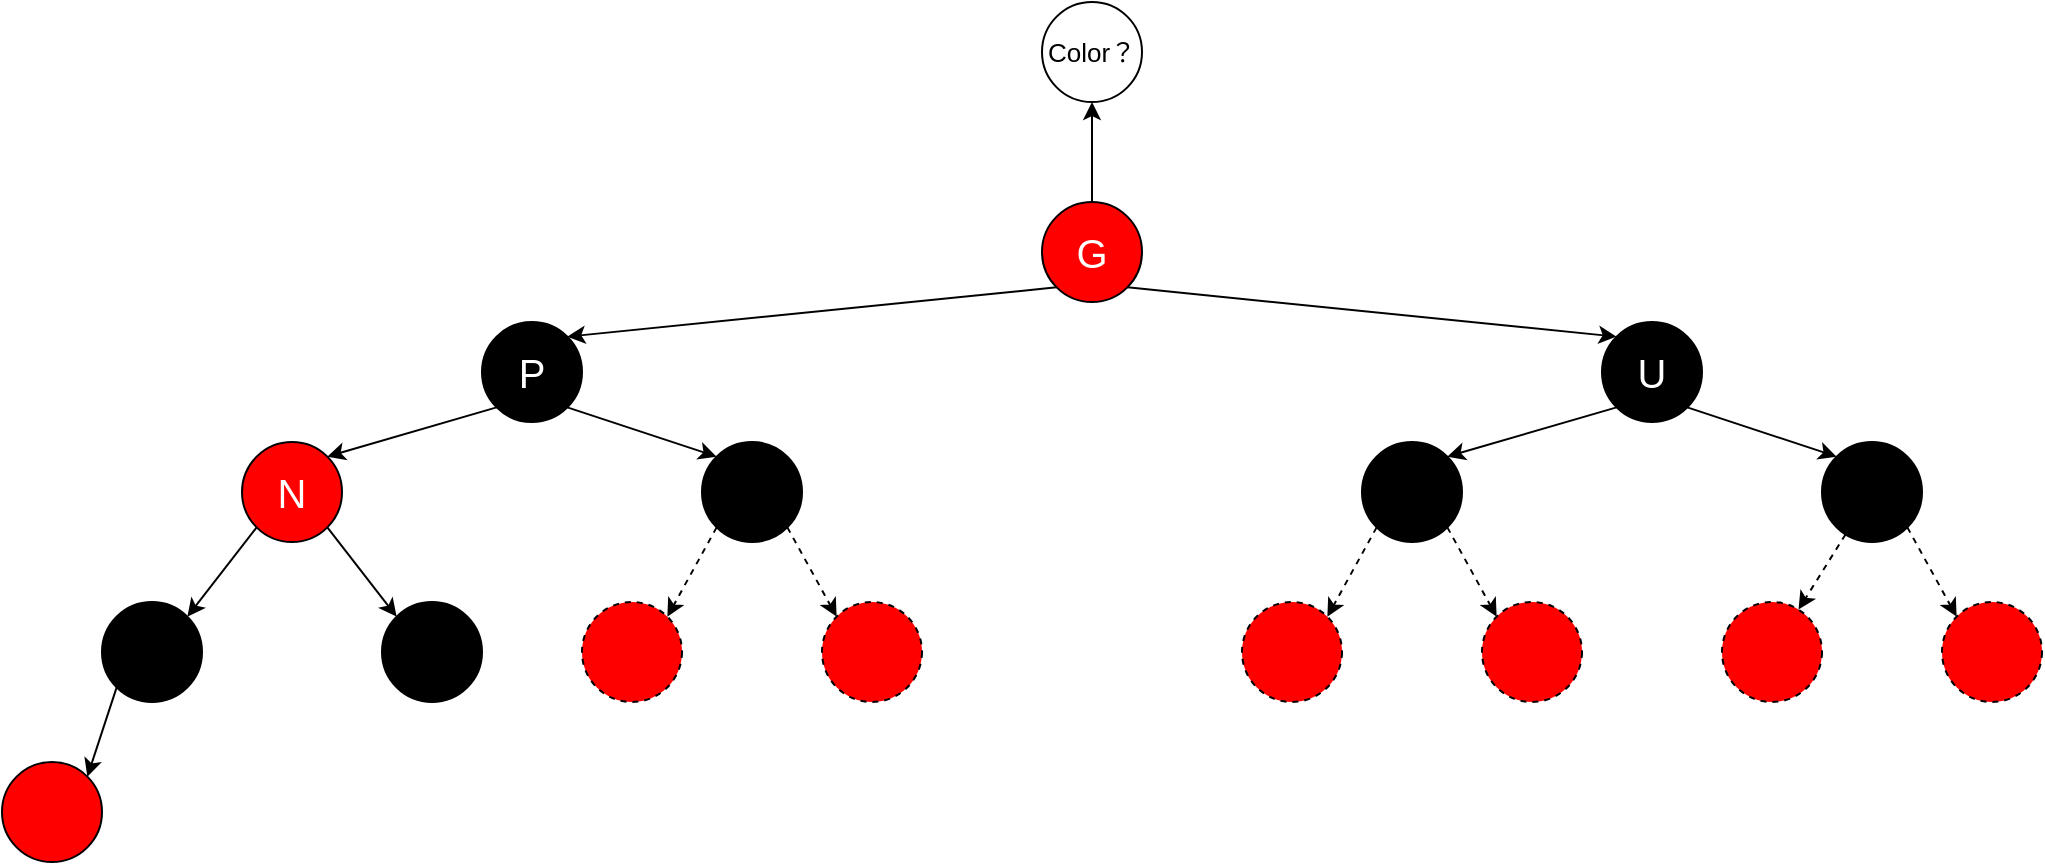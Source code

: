 <mxfile version="20.4.0" type="device"><diagram id="R-cHSDtUfPkVtpVSe-z4" name="Page-1"><mxGraphModel dx="1422" dy="1805" grid="1" gridSize="10" guides="1" tooltips="1" connect="1" arrows="1" fold="1" page="1" pageScale="1" pageWidth="850" pageHeight="1100" math="0" shadow="0"><root><mxCell id="0"/><mxCell id="1" parent="0"/><mxCell id="gJLooLLxW_zo6J-UF6FN-20" style="edgeStyle=none;rounded=0;orthogonalLoop=1;jettySize=auto;html=1;exitX=0;exitY=1;exitDx=0;exitDy=0;entryX=1;entryY=0;entryDx=0;entryDy=0;fontSize=20;fontColor=#000000;" edge="1" parent="1" source="gJLooLLxW_zo6J-UF6FN-16" target="gJLooLLxW_zo6J-UF6FN-17"><mxGeometry relative="1" as="geometry"/></mxCell><mxCell id="gJLooLLxW_zo6J-UF6FN-16" value="" style="ellipse;whiteSpace=wrap;html=1;aspect=fixed;fillColor=#000000;" vertex="1" parent="1"><mxGeometry x="760" y="160" width="50" height="50" as="geometry"/></mxCell><mxCell id="gJLooLLxW_zo6J-UF6FN-17" value="" style="ellipse;whiteSpace=wrap;html=1;aspect=fixed;fillColor=#FF0000;" vertex="1" parent="1"><mxGeometry x="710" y="240" width="50" height="50" as="geometry"/></mxCell><mxCell id="gJLooLLxW_zo6J-UF6FN-18" style="edgeStyle=none;rounded=0;orthogonalLoop=1;jettySize=auto;html=1;exitX=0;exitY=1;exitDx=0;exitDy=0;entryX=1;entryY=0;entryDx=0;entryDy=0;fontSize=20;fontColor=#000000;" edge="1" parent="1" source="gJLooLLxW_zo6J-UF6FN-19" target="gJLooLLxW_zo6J-UF6FN-16"><mxGeometry relative="1" as="geometry"/></mxCell><mxCell id="gJLooLLxW_zo6J-UF6FN-34" style="edgeStyle=none;rounded=0;orthogonalLoop=1;jettySize=auto;html=1;exitX=1;exitY=1;exitDx=0;exitDy=0;entryX=0;entryY=0;entryDx=0;entryDy=0;fontSize=20;fontColor=#000000;" edge="1" parent="1" source="gJLooLLxW_zo6J-UF6FN-19" target="gJLooLLxW_zo6J-UF6FN-33"><mxGeometry relative="1" as="geometry"/></mxCell><mxCell id="gJLooLLxW_zo6J-UF6FN-19" value="&lt;font color=&quot;#ffffff&quot;&gt;&lt;span style=&quot;font-size: 20px;&quot;&gt;N&lt;/span&gt;&lt;/font&gt;" style="ellipse;whiteSpace=wrap;html=1;aspect=fixed;fillColor=#FF0000;" vertex="1" parent="1"><mxGeometry x="830" y="80" width="50" height="50" as="geometry"/></mxCell><mxCell id="gJLooLLxW_zo6J-UF6FN-33" value="" style="ellipse;whiteSpace=wrap;html=1;aspect=fixed;fillColor=#000000;" vertex="1" parent="1"><mxGeometry x="900" y="160" width="50" height="50" as="geometry"/></mxCell><mxCell id="gJLooLLxW_zo6J-UF6FN-54" style="edgeStyle=none;rounded=0;orthogonalLoop=1;jettySize=auto;html=1;exitX=0;exitY=1;exitDx=0;exitDy=0;entryX=1;entryY=0;entryDx=0;entryDy=0;fontSize=20;fontColor=#FFFFFF;" edge="1" parent="1" source="gJLooLLxW_zo6J-UF6FN-53" target="gJLooLLxW_zo6J-UF6FN-19"><mxGeometry relative="1" as="geometry"/></mxCell><mxCell id="gJLooLLxW_zo6J-UF6FN-57" style="edgeStyle=none;rounded=0;orthogonalLoop=1;jettySize=auto;html=1;exitX=1;exitY=1;exitDx=0;exitDy=0;entryX=0;entryY=0;entryDx=0;entryDy=0;fontSize=20;fontColor=#FFFFFF;" edge="1" parent="1" source="gJLooLLxW_zo6J-UF6FN-53" target="gJLooLLxW_zo6J-UF6FN-56"><mxGeometry relative="1" as="geometry"/></mxCell><mxCell id="gJLooLLxW_zo6J-UF6FN-53" value="&lt;font color=&quot;#ffffff&quot; style=&quot;font-size: 20px;&quot;&gt;P&lt;/font&gt;" style="ellipse;whiteSpace=wrap;html=1;aspect=fixed;fillColor=#000000;" vertex="1" parent="1"><mxGeometry x="950" y="20" width="50" height="50" as="geometry"/></mxCell><mxCell id="gJLooLLxW_zo6J-UF6FN-59" style="edgeStyle=none;rounded=0;orthogonalLoop=1;jettySize=auto;html=1;exitX=0;exitY=1;exitDx=0;exitDy=0;entryX=1;entryY=0;entryDx=0;entryDy=0;fontSize=20;fontColor=#FFFFFF;dashed=1;" edge="1" parent="1" source="gJLooLLxW_zo6J-UF6FN-56" target="gJLooLLxW_zo6J-UF6FN-58"><mxGeometry relative="1" as="geometry"/></mxCell><mxCell id="gJLooLLxW_zo6J-UF6FN-61" style="edgeStyle=none;rounded=0;orthogonalLoop=1;jettySize=auto;html=1;exitX=1;exitY=1;exitDx=0;exitDy=0;entryX=0;entryY=0;entryDx=0;entryDy=0;dashed=1;fontSize=20;fontColor=#FFFFFF;" edge="1" parent="1" source="gJLooLLxW_zo6J-UF6FN-56" target="gJLooLLxW_zo6J-UF6FN-60"><mxGeometry relative="1" as="geometry"/></mxCell><mxCell id="gJLooLLxW_zo6J-UF6FN-56" value="" style="ellipse;whiteSpace=wrap;html=1;aspect=fixed;fillColor=#000000;" vertex="1" parent="1"><mxGeometry x="1060" y="80" width="50" height="50" as="geometry"/></mxCell><mxCell id="gJLooLLxW_zo6J-UF6FN-58" value="" style="ellipse;whiteSpace=wrap;html=1;aspect=fixed;fillColor=#FF0000;dashed=1;" vertex="1" parent="1"><mxGeometry x="1000" y="160" width="50" height="50" as="geometry"/></mxCell><mxCell id="gJLooLLxW_zo6J-UF6FN-60" value="" style="ellipse;whiteSpace=wrap;html=1;aspect=fixed;fillColor=#FF0000;dashed=1;" vertex="1" parent="1"><mxGeometry x="1120" y="160" width="50" height="50" as="geometry"/></mxCell><mxCell id="gJLooLLxW_zo6J-UF6FN-63" style="edgeStyle=none;rounded=0;orthogonalLoop=1;jettySize=auto;html=1;exitX=0;exitY=1;exitDx=0;exitDy=0;entryX=1;entryY=0;entryDx=0;entryDy=0;fontSize=20;fontColor=#FFFFFF;" edge="1" parent="1" source="gJLooLLxW_zo6J-UF6FN-62" target="gJLooLLxW_zo6J-UF6FN-53"><mxGeometry relative="1" as="geometry"/></mxCell><mxCell id="gJLooLLxW_zo6J-UF6FN-65" style="edgeStyle=none;rounded=0;orthogonalLoop=1;jettySize=auto;html=1;exitX=1;exitY=1;exitDx=0;exitDy=0;entryX=0;entryY=0;entryDx=0;entryDy=0;fontSize=20;fontColor=#FFFFFF;" edge="1" parent="1" source="gJLooLLxW_zo6J-UF6FN-62" target="gJLooLLxW_zo6J-UF6FN-64"><mxGeometry relative="1" as="geometry"/></mxCell><mxCell id="gJLooLLxW_zo6J-UF6FN-110" style="edgeStyle=none;rounded=0;orthogonalLoop=1;jettySize=auto;html=1;entryX=0.5;entryY=1;entryDx=0;entryDy=0;fontSize=13;fontColor=#000000;" edge="1" parent="1" source="gJLooLLxW_zo6J-UF6FN-62" target="gJLooLLxW_zo6J-UF6FN-109"><mxGeometry relative="1" as="geometry"/></mxCell><mxCell id="gJLooLLxW_zo6J-UF6FN-62" value="&lt;font style=&quot;font-size: 20px;&quot; color=&quot;#ffffff&quot;&gt;G&lt;/font&gt;" style="ellipse;whiteSpace=wrap;html=1;aspect=fixed;fillColor=#FF0000;" vertex="1" parent="1"><mxGeometry x="1230" y="-40" width="50" height="50" as="geometry"/></mxCell><mxCell id="gJLooLLxW_zo6J-UF6FN-67" style="edgeStyle=none;rounded=0;orthogonalLoop=1;jettySize=auto;html=1;exitX=0;exitY=1;exitDx=0;exitDy=0;entryX=1;entryY=0;entryDx=0;entryDy=0;fontSize=20;fontColor=#FFFFFF;" edge="1" parent="1" source="gJLooLLxW_zo6J-UF6FN-64" target="gJLooLLxW_zo6J-UF6FN-66"><mxGeometry relative="1" as="geometry"/></mxCell><mxCell id="gJLooLLxW_zo6J-UF6FN-69" style="edgeStyle=none;rounded=0;orthogonalLoop=1;jettySize=auto;html=1;exitX=1;exitY=1;exitDx=0;exitDy=0;entryX=0;entryY=0;entryDx=0;entryDy=0;fontSize=20;fontColor=#FFFFFF;" edge="1" parent="1" source="gJLooLLxW_zo6J-UF6FN-64" target="gJLooLLxW_zo6J-UF6FN-68"><mxGeometry relative="1" as="geometry"/></mxCell><mxCell id="gJLooLLxW_zo6J-UF6FN-64" value="&lt;font color=&quot;#ffffff&quot; style=&quot;font-size: 20px;&quot;&gt;U&lt;/font&gt;" style="ellipse;whiteSpace=wrap;html=1;aspect=fixed;fillColor=#000000;" vertex="1" parent="1"><mxGeometry x="1510" y="20" width="50" height="50" as="geometry"/></mxCell><mxCell id="gJLooLLxW_zo6J-UF6FN-71" style="edgeStyle=none;rounded=0;orthogonalLoop=1;jettySize=auto;html=1;exitX=0;exitY=1;exitDx=0;exitDy=0;entryX=1;entryY=0;entryDx=0;entryDy=0;fontSize=20;fontColor=#FFFFFF;dashed=1;" edge="1" parent="1" source="gJLooLLxW_zo6J-UF6FN-66" target="gJLooLLxW_zo6J-UF6FN-70"><mxGeometry relative="1" as="geometry"/></mxCell><mxCell id="gJLooLLxW_zo6J-UF6FN-73" style="edgeStyle=none;rounded=0;orthogonalLoop=1;jettySize=auto;html=1;exitX=1;exitY=1;exitDx=0;exitDy=0;entryX=0;entryY=0;entryDx=0;entryDy=0;dashed=1;fontSize=20;fontColor=#FFFFFF;" edge="1" parent="1" source="gJLooLLxW_zo6J-UF6FN-66" target="gJLooLLxW_zo6J-UF6FN-72"><mxGeometry relative="1" as="geometry"/></mxCell><mxCell id="gJLooLLxW_zo6J-UF6FN-66" value="" style="ellipse;whiteSpace=wrap;html=1;aspect=fixed;fillColor=#000000;" vertex="1" parent="1"><mxGeometry x="1390" y="80" width="50" height="50" as="geometry"/></mxCell><mxCell id="gJLooLLxW_zo6J-UF6FN-75" value="" style="edgeStyle=none;rounded=0;orthogonalLoop=1;jettySize=auto;html=1;dashed=1;fontSize=20;fontColor=#FFFFFF;" edge="1" parent="1" source="gJLooLLxW_zo6J-UF6FN-68" target="gJLooLLxW_zo6J-UF6FN-74"><mxGeometry relative="1" as="geometry"/></mxCell><mxCell id="gJLooLLxW_zo6J-UF6FN-77" style="edgeStyle=none;rounded=0;orthogonalLoop=1;jettySize=auto;html=1;exitX=1;exitY=1;exitDx=0;exitDy=0;entryX=0;entryY=0;entryDx=0;entryDy=0;dashed=1;fontSize=20;fontColor=#FFFFFF;" edge="1" parent="1" source="gJLooLLxW_zo6J-UF6FN-68" target="gJLooLLxW_zo6J-UF6FN-76"><mxGeometry relative="1" as="geometry"/></mxCell><mxCell id="gJLooLLxW_zo6J-UF6FN-68" value="" style="ellipse;whiteSpace=wrap;html=1;aspect=fixed;fillColor=#000000;" vertex="1" parent="1"><mxGeometry x="1620" y="80" width="50" height="50" as="geometry"/></mxCell><mxCell id="gJLooLLxW_zo6J-UF6FN-70" value="" style="ellipse;whiteSpace=wrap;html=1;aspect=fixed;fillColor=#FF0000;dashed=1;" vertex="1" parent="1"><mxGeometry x="1330" y="160" width="50" height="50" as="geometry"/></mxCell><mxCell id="gJLooLLxW_zo6J-UF6FN-72" value="" style="ellipse;whiteSpace=wrap;html=1;aspect=fixed;fillColor=#FF0000;dashed=1;" vertex="1" parent="1"><mxGeometry x="1450" y="160" width="50" height="50" as="geometry"/></mxCell><mxCell id="gJLooLLxW_zo6J-UF6FN-74" value="" style="ellipse;whiteSpace=wrap;html=1;aspect=fixed;fillColor=#FF0000;dashed=1;" vertex="1" parent="1"><mxGeometry x="1570" y="160" width="50" height="50" as="geometry"/></mxCell><mxCell id="gJLooLLxW_zo6J-UF6FN-76" value="" style="ellipse;whiteSpace=wrap;html=1;aspect=fixed;fillColor=#FF0000;dashed=1;" vertex="1" parent="1"><mxGeometry x="1680" y="160" width="50" height="50" as="geometry"/></mxCell><mxCell id="gJLooLLxW_zo6J-UF6FN-109" value="&lt;font style=&quot;font-size: 13px;&quot;&gt;Color？&lt;/font&gt;" style="ellipse;whiteSpace=wrap;html=1;aspect=fixed;fillColor=#FFFFFF;" vertex="1" parent="1"><mxGeometry x="1230" y="-140" width="50" height="50" as="geometry"/></mxCell></root></mxGraphModel></diagram></mxfile>